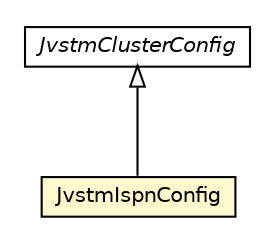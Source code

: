 #!/usr/local/bin/dot
#
# Class diagram 
# Generated by UMLGraph version 5.1 (http://www.umlgraph.org/)
#

digraph G {
	edge [fontname="Helvetica",fontsize=10,labelfontname="Helvetica",labelfontsize=10];
	node [fontname="Helvetica",fontsize=10,shape=plaintext];
	nodesep=0.25;
	ranksep=0.5;
	// pt.ist.fenixframework.backend.jvstm.cluster.JvstmClusterConfig
	c114331 [label=<<table title="pt.ist.fenixframework.backend.jvstm.cluster.JvstmClusterConfig" border="0" cellborder="1" cellspacing="0" cellpadding="2" port="p" href="../cluster/JvstmClusterConfig.html">
		<tr><td><table border="0" cellspacing="0" cellpadding="1">
<tr><td align="center" balign="center"><font face="Helvetica-Oblique"> JvstmClusterConfig </font></td></tr>
		</table></td></tr>
		</table>>, fontname="Helvetica", fontcolor="black", fontsize=10.0];
	// pt.ist.fenixframework.backend.jvstm.infinispan.JvstmIspnConfig
	c114340 [label=<<table title="pt.ist.fenixframework.backend.jvstm.infinispan.JvstmIspnConfig" border="0" cellborder="1" cellspacing="0" cellpadding="2" port="p" bgcolor="lemonChiffon" href="./JvstmIspnConfig.html">
		<tr><td><table border="0" cellspacing="0" cellpadding="1">
<tr><td align="center" balign="center"> JvstmIspnConfig </td></tr>
		</table></td></tr>
		</table>>, fontname="Helvetica", fontcolor="black", fontsize=10.0];
	//pt.ist.fenixframework.backend.jvstm.infinispan.JvstmIspnConfig extends pt.ist.fenixframework.backend.jvstm.cluster.JvstmClusterConfig
	c114331:p -> c114340:p [dir=back,arrowtail=empty];
}

